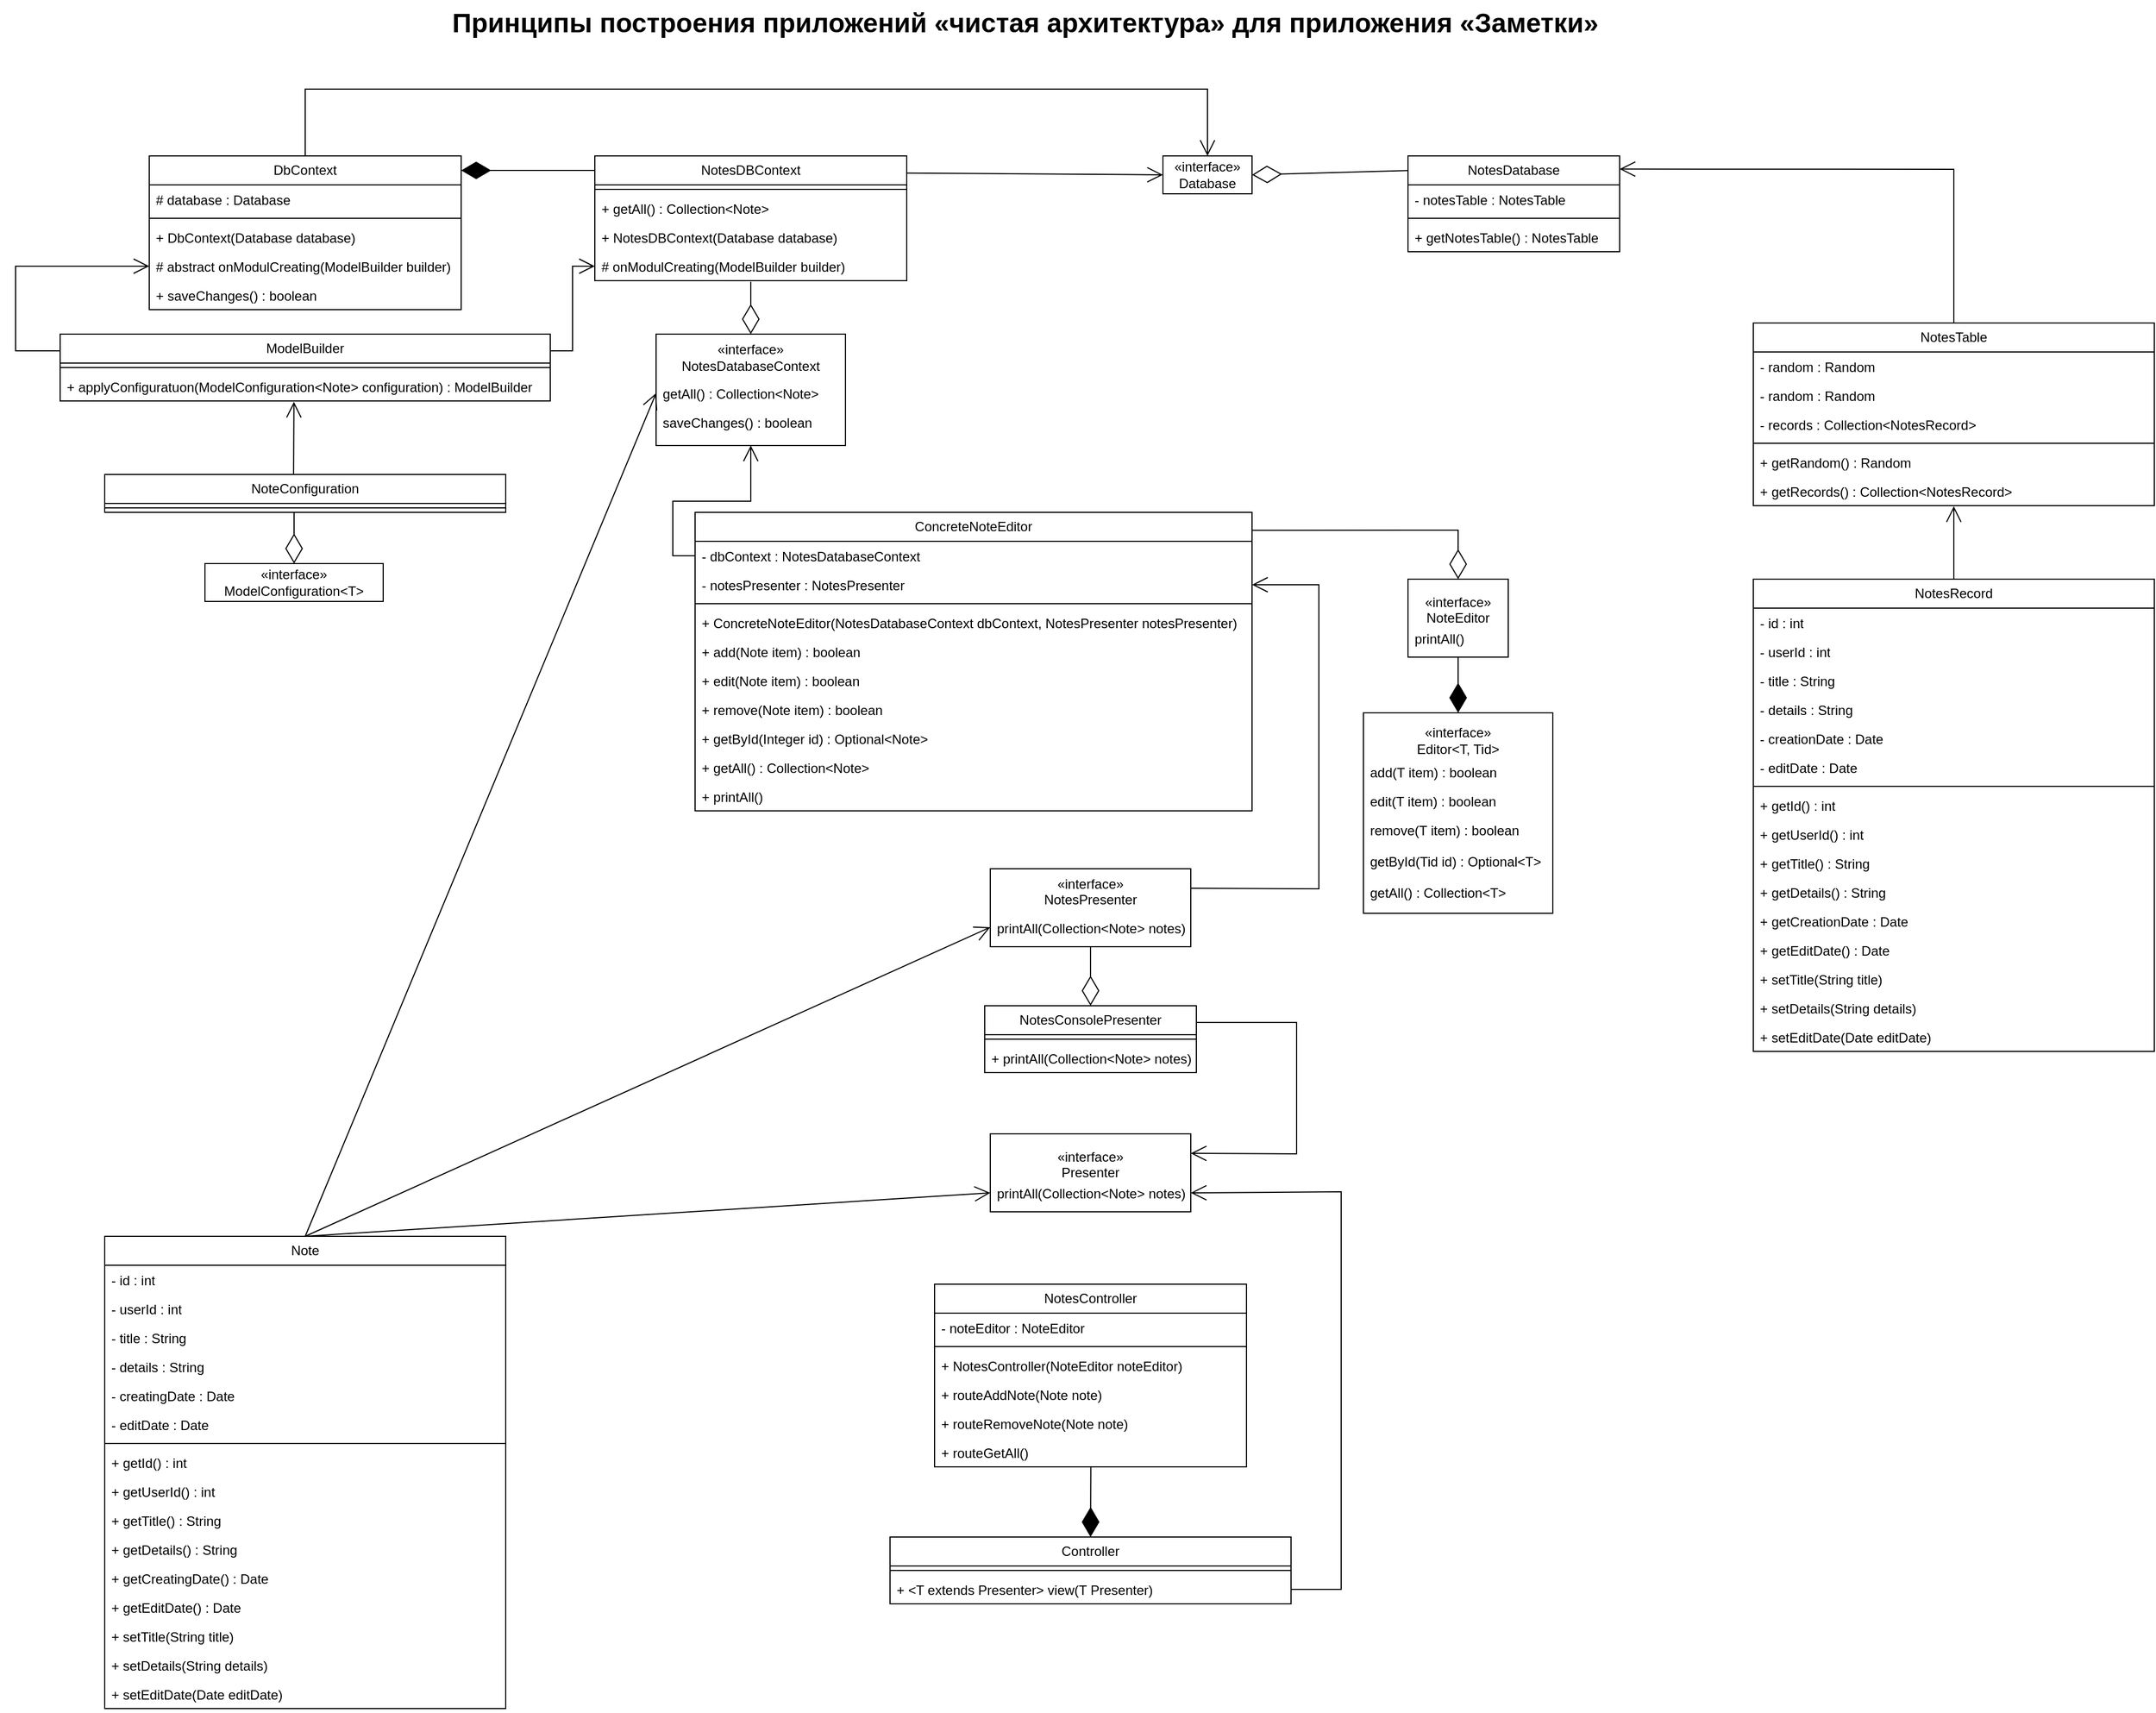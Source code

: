 <mxfile version="24.7.7">
  <diagram id="OWhVImgsPQhgh414s4Nb" name="Страница — 2">
    <mxGraphModel dx="2647" dy="1580" grid="1" gridSize="10" guides="1" tooltips="1" connect="1" arrows="1" fold="1" page="1" pageScale="1" pageWidth="2336" pageHeight="1654" math="0" shadow="0">
      <root>
        <mxCell id="0" />
        <mxCell id="1" parent="0" />
        <mxCell id="_17QlnRGMXsa3ApeI-cz-1" value="&lt;h1 style=&quot;margin-top: 0px;&quot;&gt;Принципы построения приложений «чистая архитектура» для приложения «Заметки»&lt;/h1&gt;" style="text;html=1;whiteSpace=wrap;overflow=hidden;rounded=0;" parent="1" vertex="1">
          <mxGeometry x="640" y="30" width="1180" height="40" as="geometry" />
        </mxCell>
        <mxCell id="grhmKJ-KqUT_LW3hOoIU-1" value="Note" style="swimlane;fontStyle=0;childLayout=stackLayout;horizontal=1;startSize=26;fillColor=none;horizontalStack=0;resizeParent=1;resizeParentMax=0;resizeLast=0;collapsible=1;marginBottom=0;whiteSpace=wrap;html=1;" parent="1" vertex="1">
          <mxGeometry x="330" y="1140" width="360" height="424" as="geometry" />
        </mxCell>
        <mxCell id="grhmKJ-KqUT_LW3hOoIU-2" value="- id : int" style="text;strokeColor=none;fillColor=none;align=left;verticalAlign=top;spacingLeft=4;spacingRight=4;overflow=hidden;rotatable=0;points=[[0,0.5],[1,0.5]];portConstraint=eastwest;whiteSpace=wrap;html=1;" parent="grhmKJ-KqUT_LW3hOoIU-1" vertex="1">
          <mxGeometry y="26" width="360" height="26" as="geometry" />
        </mxCell>
        <mxCell id="grhmKJ-KqUT_LW3hOoIU-3" value="-&amp;nbsp;userId : int" style="text;strokeColor=none;fillColor=none;align=left;verticalAlign=top;spacingLeft=4;spacingRight=4;overflow=hidden;rotatable=0;points=[[0,0.5],[1,0.5]];portConstraint=eastwest;whiteSpace=wrap;html=1;" parent="grhmKJ-KqUT_LW3hOoIU-1" vertex="1">
          <mxGeometry y="52" width="360" height="26" as="geometry" />
        </mxCell>
        <mxCell id="grhmKJ-KqUT_LW3hOoIU-4" value="- title : String" style="text;strokeColor=none;fillColor=none;align=left;verticalAlign=top;spacingLeft=4;spacingRight=4;overflow=hidden;rotatable=0;points=[[0,0.5],[1,0.5]];portConstraint=eastwest;whiteSpace=wrap;html=1;" parent="grhmKJ-KqUT_LW3hOoIU-1" vertex="1">
          <mxGeometry y="78" width="360" height="26" as="geometry" />
        </mxCell>
        <mxCell id="grhmKJ-KqUT_LW3hOoIU-19" value="- details : String" style="text;strokeColor=none;fillColor=none;align=left;verticalAlign=top;spacingLeft=4;spacingRight=4;overflow=hidden;rotatable=0;points=[[0,0.5],[1,0.5]];portConstraint=eastwest;whiteSpace=wrap;html=1;" parent="grhmKJ-KqUT_LW3hOoIU-1" vertex="1">
          <mxGeometry y="104" width="360" height="26" as="geometry" />
        </mxCell>
        <mxCell id="grhmKJ-KqUT_LW3hOoIU-18" value="- creatingDate : Date" style="text;strokeColor=none;fillColor=none;align=left;verticalAlign=top;spacingLeft=4;spacingRight=4;overflow=hidden;rotatable=0;points=[[0,0.5],[1,0.5]];portConstraint=eastwest;whiteSpace=wrap;html=1;" parent="grhmKJ-KqUT_LW3hOoIU-1" vertex="1">
          <mxGeometry y="130" width="360" height="26" as="geometry" />
        </mxCell>
        <mxCell id="grhmKJ-KqUT_LW3hOoIU-5" value="- editDate : Date" style="text;strokeColor=none;fillColor=none;align=left;verticalAlign=top;spacingLeft=4;spacingRight=4;overflow=hidden;rotatable=0;points=[[0,0.5],[1,0.5]];portConstraint=eastwest;whiteSpace=wrap;html=1;" parent="grhmKJ-KqUT_LW3hOoIU-1" vertex="1">
          <mxGeometry y="156" width="360" height="26" as="geometry" />
        </mxCell>
        <mxCell id="grhmKJ-KqUT_LW3hOoIU-6" value="" style="line;strokeWidth=1;fillColor=none;align=left;verticalAlign=middle;spacingTop=-1;spacingLeft=3;spacingRight=3;rotatable=0;labelPosition=right;points=[];portConstraint=eastwest;strokeColor=inherit;" parent="grhmKJ-KqUT_LW3hOoIU-1" vertex="1">
          <mxGeometry y="182" width="360" height="8" as="geometry" />
        </mxCell>
        <mxCell id="grhmKJ-KqUT_LW3hOoIU-7" value="+ getId() : int" style="text;strokeColor=none;fillColor=none;align=left;verticalAlign=top;spacingLeft=4;spacingRight=4;overflow=hidden;rotatable=0;points=[[0,0.5],[1,0.5]];portConstraint=eastwest;whiteSpace=wrap;html=1;" parent="grhmKJ-KqUT_LW3hOoIU-1" vertex="1">
          <mxGeometry y="190" width="360" height="26" as="geometry" />
        </mxCell>
        <mxCell id="grhmKJ-KqUT_LW3hOoIU-8" value="+&amp;nbsp;getUserId() : int" style="text;strokeColor=none;fillColor=none;align=left;verticalAlign=top;spacingLeft=4;spacingRight=4;overflow=hidden;rotatable=0;points=[[0,0.5],[1,0.5]];portConstraint=eastwest;whiteSpace=wrap;html=1;" parent="grhmKJ-KqUT_LW3hOoIU-1" vertex="1">
          <mxGeometry y="216" width="360" height="26" as="geometry" />
        </mxCell>
        <mxCell id="grhmKJ-KqUT_LW3hOoIU-9" value="+&amp;nbsp;getTitle() : String" style="text;strokeColor=none;fillColor=none;align=left;verticalAlign=top;spacingLeft=4;spacingRight=4;overflow=hidden;rotatable=0;points=[[0,0.5],[1,0.5]];portConstraint=eastwest;whiteSpace=wrap;html=1;" parent="grhmKJ-KqUT_LW3hOoIU-1" vertex="1">
          <mxGeometry y="242" width="360" height="26" as="geometry" />
        </mxCell>
        <mxCell id="grhmKJ-KqUT_LW3hOoIU-10" value="+&amp;nbsp;getDetails() : String" style="text;strokeColor=none;fillColor=none;align=left;verticalAlign=top;spacingLeft=4;spacingRight=4;overflow=hidden;rotatable=0;points=[[0,0.5],[1,0.5]];portConstraint=eastwest;whiteSpace=wrap;html=1;" parent="grhmKJ-KqUT_LW3hOoIU-1" vertex="1">
          <mxGeometry y="268" width="360" height="26" as="geometry" />
        </mxCell>
        <mxCell id="grhmKJ-KqUT_LW3hOoIU-11" value="+&amp;nbsp;getCreatingDate() : Date" style="text;strokeColor=none;fillColor=none;align=left;verticalAlign=top;spacingLeft=4;spacingRight=4;overflow=hidden;rotatable=0;points=[[0,0.5],[1,0.5]];portConstraint=eastwest;whiteSpace=wrap;html=1;" parent="grhmKJ-KqUT_LW3hOoIU-1" vertex="1">
          <mxGeometry y="294" width="360" height="26" as="geometry" />
        </mxCell>
        <mxCell id="grhmKJ-KqUT_LW3hOoIU-12" value="+&amp;nbsp;getEditDate() : Date" style="text;strokeColor=none;fillColor=none;align=left;verticalAlign=top;spacingLeft=4;spacingRight=4;overflow=hidden;rotatable=0;points=[[0,0.5],[1,0.5]];portConstraint=eastwest;whiteSpace=wrap;html=1;" parent="grhmKJ-KqUT_LW3hOoIU-1" vertex="1">
          <mxGeometry y="320" width="360" height="26" as="geometry" />
        </mxCell>
        <mxCell id="grhmKJ-KqUT_LW3hOoIU-13" value="+&amp;nbsp;setTitle(String title)" style="text;strokeColor=none;fillColor=none;align=left;verticalAlign=top;spacingLeft=4;spacingRight=4;overflow=hidden;rotatable=0;points=[[0,0.5],[1,0.5]];portConstraint=eastwest;whiteSpace=wrap;html=1;" parent="grhmKJ-KqUT_LW3hOoIU-1" vertex="1">
          <mxGeometry y="346" width="360" height="26" as="geometry" />
        </mxCell>
        <mxCell id="grhmKJ-KqUT_LW3hOoIU-14" value="+&amp;nbsp;setDetails(String details)" style="text;strokeColor=none;fillColor=none;align=left;verticalAlign=top;spacingLeft=4;spacingRight=4;overflow=hidden;rotatable=0;points=[[0,0.5],[1,0.5]];portConstraint=eastwest;whiteSpace=wrap;html=1;" parent="grhmKJ-KqUT_LW3hOoIU-1" vertex="1">
          <mxGeometry y="372" width="360" height="26" as="geometry" />
        </mxCell>
        <mxCell id="grhmKJ-KqUT_LW3hOoIU-15" value="+&amp;nbsp;setEditDate(Date editDate)" style="text;strokeColor=none;fillColor=none;align=left;verticalAlign=top;spacingLeft=4;spacingRight=4;overflow=hidden;rotatable=0;points=[[0,0.5],[1,0.5]];portConstraint=eastwest;whiteSpace=wrap;html=1;" parent="grhmKJ-KqUT_LW3hOoIU-1" vertex="1">
          <mxGeometry y="398" width="360" height="26" as="geometry" />
        </mxCell>
        <mxCell id="grhmKJ-KqUT_LW3hOoIU-20" value="NotesRecord" style="swimlane;fontStyle=0;childLayout=stackLayout;horizontal=1;startSize=26;fillColor=none;horizontalStack=0;resizeParent=1;resizeParentMax=0;resizeLast=0;collapsible=1;marginBottom=0;whiteSpace=wrap;html=1;" parent="1" vertex="1">
          <mxGeometry x="1810" y="550" width="360" height="424" as="geometry" />
        </mxCell>
        <mxCell id="grhmKJ-KqUT_LW3hOoIU-21" value="- id : int" style="text;strokeColor=none;fillColor=none;align=left;verticalAlign=top;spacingLeft=4;spacingRight=4;overflow=hidden;rotatable=0;points=[[0,0.5],[1,0.5]];portConstraint=eastwest;whiteSpace=wrap;html=1;" parent="grhmKJ-KqUT_LW3hOoIU-20" vertex="1">
          <mxGeometry y="26" width="360" height="26" as="geometry" />
        </mxCell>
        <mxCell id="grhmKJ-KqUT_LW3hOoIU-22" value="-&amp;nbsp;userId : int" style="text;strokeColor=none;fillColor=none;align=left;verticalAlign=top;spacingLeft=4;spacingRight=4;overflow=hidden;rotatable=0;points=[[0,0.5],[1,0.5]];portConstraint=eastwest;whiteSpace=wrap;html=1;" parent="grhmKJ-KqUT_LW3hOoIU-20" vertex="1">
          <mxGeometry y="52" width="360" height="26" as="geometry" />
        </mxCell>
        <mxCell id="grhmKJ-KqUT_LW3hOoIU-23" value="- title : String" style="text;strokeColor=none;fillColor=none;align=left;verticalAlign=top;spacingLeft=4;spacingRight=4;overflow=hidden;rotatable=0;points=[[0,0.5],[1,0.5]];portConstraint=eastwest;whiteSpace=wrap;html=1;" parent="grhmKJ-KqUT_LW3hOoIU-20" vertex="1">
          <mxGeometry y="78" width="360" height="26" as="geometry" />
        </mxCell>
        <mxCell id="grhmKJ-KqUT_LW3hOoIU-24" value="- details : String" style="text;strokeColor=none;fillColor=none;align=left;verticalAlign=top;spacingLeft=4;spacingRight=4;overflow=hidden;rotatable=0;points=[[0,0.5],[1,0.5]];portConstraint=eastwest;whiteSpace=wrap;html=1;" parent="grhmKJ-KqUT_LW3hOoIU-20" vertex="1">
          <mxGeometry y="104" width="360" height="26" as="geometry" />
        </mxCell>
        <mxCell id="grhmKJ-KqUT_LW3hOoIU-25" value="- creationDate : Date" style="text;strokeColor=none;fillColor=none;align=left;verticalAlign=top;spacingLeft=4;spacingRight=4;overflow=hidden;rotatable=0;points=[[0,0.5],[1,0.5]];portConstraint=eastwest;whiteSpace=wrap;html=1;" parent="grhmKJ-KqUT_LW3hOoIU-20" vertex="1">
          <mxGeometry y="130" width="360" height="26" as="geometry" />
        </mxCell>
        <mxCell id="grhmKJ-KqUT_LW3hOoIU-26" value="- editDate : Date" style="text;strokeColor=none;fillColor=none;align=left;verticalAlign=top;spacingLeft=4;spacingRight=4;overflow=hidden;rotatable=0;points=[[0,0.5],[1,0.5]];portConstraint=eastwest;whiteSpace=wrap;html=1;" parent="grhmKJ-KqUT_LW3hOoIU-20" vertex="1">
          <mxGeometry y="156" width="360" height="26" as="geometry" />
        </mxCell>
        <mxCell id="grhmKJ-KqUT_LW3hOoIU-27" value="" style="line;strokeWidth=1;fillColor=none;align=left;verticalAlign=middle;spacingTop=-1;spacingLeft=3;spacingRight=3;rotatable=0;labelPosition=right;points=[];portConstraint=eastwest;strokeColor=inherit;" parent="grhmKJ-KqUT_LW3hOoIU-20" vertex="1">
          <mxGeometry y="182" width="360" height="8" as="geometry" />
        </mxCell>
        <mxCell id="grhmKJ-KqUT_LW3hOoIU-28" value="+ getId() : int" style="text;strokeColor=none;fillColor=none;align=left;verticalAlign=top;spacingLeft=4;spacingRight=4;overflow=hidden;rotatable=0;points=[[0,0.5],[1,0.5]];portConstraint=eastwest;whiteSpace=wrap;html=1;" parent="grhmKJ-KqUT_LW3hOoIU-20" vertex="1">
          <mxGeometry y="190" width="360" height="26" as="geometry" />
        </mxCell>
        <mxCell id="grhmKJ-KqUT_LW3hOoIU-29" value="+&amp;nbsp;getUserId() : int" style="text;strokeColor=none;fillColor=none;align=left;verticalAlign=top;spacingLeft=4;spacingRight=4;overflow=hidden;rotatable=0;points=[[0,0.5],[1,0.5]];portConstraint=eastwest;whiteSpace=wrap;html=1;" parent="grhmKJ-KqUT_LW3hOoIU-20" vertex="1">
          <mxGeometry y="216" width="360" height="26" as="geometry" />
        </mxCell>
        <mxCell id="grhmKJ-KqUT_LW3hOoIU-30" value="+&amp;nbsp;getTitle() : String" style="text;strokeColor=none;fillColor=none;align=left;verticalAlign=top;spacingLeft=4;spacingRight=4;overflow=hidden;rotatable=0;points=[[0,0.5],[1,0.5]];portConstraint=eastwest;whiteSpace=wrap;html=1;" parent="grhmKJ-KqUT_LW3hOoIU-20" vertex="1">
          <mxGeometry y="242" width="360" height="26" as="geometry" />
        </mxCell>
        <mxCell id="grhmKJ-KqUT_LW3hOoIU-31" value="+&amp;nbsp;getDetails() : String" style="text;strokeColor=none;fillColor=none;align=left;verticalAlign=top;spacingLeft=4;spacingRight=4;overflow=hidden;rotatable=0;points=[[0,0.5],[1,0.5]];portConstraint=eastwest;whiteSpace=wrap;html=1;" parent="grhmKJ-KqUT_LW3hOoIU-20" vertex="1">
          <mxGeometry y="268" width="360" height="26" as="geometry" />
        </mxCell>
        <mxCell id="grhmKJ-KqUT_LW3hOoIU-32" value="+&amp;nbsp;getCreationDate : Date" style="text;strokeColor=none;fillColor=none;align=left;verticalAlign=top;spacingLeft=4;spacingRight=4;overflow=hidden;rotatable=0;points=[[0,0.5],[1,0.5]];portConstraint=eastwest;whiteSpace=wrap;html=1;" parent="grhmKJ-KqUT_LW3hOoIU-20" vertex="1">
          <mxGeometry y="294" width="360" height="26" as="geometry" />
        </mxCell>
        <mxCell id="grhmKJ-KqUT_LW3hOoIU-33" value="+&amp;nbsp;getEditDate() : Date" style="text;strokeColor=none;fillColor=none;align=left;verticalAlign=top;spacingLeft=4;spacingRight=4;overflow=hidden;rotatable=0;points=[[0,0.5],[1,0.5]];portConstraint=eastwest;whiteSpace=wrap;html=1;" parent="grhmKJ-KqUT_LW3hOoIU-20" vertex="1">
          <mxGeometry y="320" width="360" height="26" as="geometry" />
        </mxCell>
        <mxCell id="grhmKJ-KqUT_LW3hOoIU-34" value="+&amp;nbsp;setTitle(String title)" style="text;strokeColor=none;fillColor=none;align=left;verticalAlign=top;spacingLeft=4;spacingRight=4;overflow=hidden;rotatable=0;points=[[0,0.5],[1,0.5]];portConstraint=eastwest;whiteSpace=wrap;html=1;" parent="grhmKJ-KqUT_LW3hOoIU-20" vertex="1">
          <mxGeometry y="346" width="360" height="26" as="geometry" />
        </mxCell>
        <mxCell id="grhmKJ-KqUT_LW3hOoIU-35" value="+&amp;nbsp;setDetails(String details)" style="text;strokeColor=none;fillColor=none;align=left;verticalAlign=top;spacingLeft=4;spacingRight=4;overflow=hidden;rotatable=0;points=[[0,0.5],[1,0.5]];portConstraint=eastwest;whiteSpace=wrap;html=1;" parent="grhmKJ-KqUT_LW3hOoIU-20" vertex="1">
          <mxGeometry y="372" width="360" height="26" as="geometry" />
        </mxCell>
        <mxCell id="grhmKJ-KqUT_LW3hOoIU-36" value="+&amp;nbsp;setEditDate(Date editDate)" style="text;strokeColor=none;fillColor=none;align=left;verticalAlign=top;spacingLeft=4;spacingRight=4;overflow=hidden;rotatable=0;points=[[0,0.5],[1,0.5]];portConstraint=eastwest;whiteSpace=wrap;html=1;" parent="grhmKJ-KqUT_LW3hOoIU-20" vertex="1">
          <mxGeometry y="398" width="360" height="26" as="geometry" />
        </mxCell>
        <mxCell id="grhmKJ-KqUT_LW3hOoIU-37" value="NotesTable" style="swimlane;fontStyle=0;childLayout=stackLayout;horizontal=1;startSize=26;fillColor=none;horizontalStack=0;resizeParent=1;resizeParentMax=0;resizeLast=0;collapsible=1;marginBottom=0;whiteSpace=wrap;html=1;" parent="1" vertex="1">
          <mxGeometry x="1810" y="320" width="360" height="164" as="geometry" />
        </mxCell>
        <mxCell id="ta9InymfOsy7iY2Zd_YK-3" value="- random : Random" style="text;strokeColor=none;fillColor=none;align=left;verticalAlign=top;spacingLeft=4;spacingRight=4;overflow=hidden;rotatable=0;points=[[0,0.5],[1,0.5]];portConstraint=eastwest;whiteSpace=wrap;html=1;" parent="grhmKJ-KqUT_LW3hOoIU-37" vertex="1">
          <mxGeometry y="26" width="360" height="26" as="geometry" />
        </mxCell>
        <mxCell id="grhmKJ-KqUT_LW3hOoIU-38" value="- random : Random" style="text;strokeColor=none;fillColor=none;align=left;verticalAlign=top;spacingLeft=4;spacingRight=4;overflow=hidden;rotatable=0;points=[[0,0.5],[1,0.5]];portConstraint=eastwest;whiteSpace=wrap;html=1;" parent="grhmKJ-KqUT_LW3hOoIU-37" vertex="1">
          <mxGeometry y="52" width="360" height="26" as="geometry" />
        </mxCell>
        <mxCell id="grhmKJ-KqUT_LW3hOoIU-43" value="- records : Collection&amp;lt;NotesRecord&amp;gt;" style="text;strokeColor=none;fillColor=none;align=left;verticalAlign=top;spacingLeft=4;spacingRight=4;overflow=hidden;rotatable=0;points=[[0,0.5],[1,0.5]];portConstraint=eastwest;whiteSpace=wrap;html=1;" parent="grhmKJ-KqUT_LW3hOoIU-37" vertex="1">
          <mxGeometry y="78" width="360" height="26" as="geometry" />
        </mxCell>
        <mxCell id="grhmKJ-KqUT_LW3hOoIU-44" value="" style="line;strokeWidth=1;fillColor=none;align=left;verticalAlign=middle;spacingTop=-1;spacingLeft=3;spacingRight=3;rotatable=0;labelPosition=right;points=[];portConstraint=eastwest;strokeColor=inherit;" parent="grhmKJ-KqUT_LW3hOoIU-37" vertex="1">
          <mxGeometry y="104" width="360" height="8" as="geometry" />
        </mxCell>
        <mxCell id="grhmKJ-KqUT_LW3hOoIU-45" value="+ getRandom() : Random" style="text;strokeColor=none;fillColor=none;align=left;verticalAlign=top;spacingLeft=4;spacingRight=4;overflow=hidden;rotatable=0;points=[[0,0.5],[1,0.5]];portConstraint=eastwest;whiteSpace=wrap;html=1;" parent="grhmKJ-KqUT_LW3hOoIU-37" vertex="1">
          <mxGeometry y="112" width="360" height="26" as="geometry" />
        </mxCell>
        <mxCell id="grhmKJ-KqUT_LW3hOoIU-46" value="+&amp;nbsp;getRecords() : Collection&amp;lt;NotesRecord&amp;gt;" style="text;strokeColor=none;fillColor=none;align=left;verticalAlign=top;spacingLeft=4;spacingRight=4;overflow=hidden;rotatable=0;points=[[0,0.5],[1,0.5]];portConstraint=eastwest;whiteSpace=wrap;html=1;" parent="grhmKJ-KqUT_LW3hOoIU-37" vertex="1">
          <mxGeometry y="138" width="360" height="26" as="geometry" />
        </mxCell>
        <mxCell id="grhmKJ-KqUT_LW3hOoIU-54" value="NotesDatabase" style="swimlane;fontStyle=0;childLayout=stackLayout;horizontal=1;startSize=26;fillColor=none;horizontalStack=0;resizeParent=1;resizeParentMax=0;resizeLast=0;collapsible=1;marginBottom=0;whiteSpace=wrap;html=1;" parent="1" vertex="1">
          <mxGeometry x="1500" y="170" width="190" height="86" as="geometry" />
        </mxCell>
        <mxCell id="grhmKJ-KqUT_LW3hOoIU-55" value="-&amp;nbsp;notesTable :&amp;nbsp;NotesTable" style="text;strokeColor=none;fillColor=none;align=left;verticalAlign=top;spacingLeft=4;spacingRight=4;overflow=hidden;rotatable=0;points=[[0,0.5],[1,0.5]];portConstraint=eastwest;whiteSpace=wrap;html=1;" parent="grhmKJ-KqUT_LW3hOoIU-54" vertex="1">
          <mxGeometry y="26" width="190" height="26" as="geometry" />
        </mxCell>
        <mxCell id="grhmKJ-KqUT_LW3hOoIU-57" value="" style="line;strokeWidth=1;fillColor=none;align=left;verticalAlign=middle;spacingTop=-1;spacingLeft=3;spacingRight=3;rotatable=0;labelPosition=right;points=[];portConstraint=eastwest;strokeColor=inherit;" parent="grhmKJ-KqUT_LW3hOoIU-54" vertex="1">
          <mxGeometry y="52" width="190" height="8" as="geometry" />
        </mxCell>
        <mxCell id="grhmKJ-KqUT_LW3hOoIU-58" value="+ getNotesTable() : NotesTable" style="text;strokeColor=none;fillColor=none;align=left;verticalAlign=top;spacingLeft=4;spacingRight=4;overflow=hidden;rotatable=0;points=[[0,0.5],[1,0.5]];portConstraint=eastwest;whiteSpace=wrap;html=1;" parent="grhmKJ-KqUT_LW3hOoIU-54" vertex="1">
          <mxGeometry y="60" width="190" height="26" as="geometry" />
        </mxCell>
        <mxCell id="oGNr0TUb0E2zvvcqnOeX-8" value="«interface»&lt;br&gt;&lt;div&gt;Editor&amp;lt;T, Tid&amp;gt;&lt;br&gt;&lt;/div&gt;&lt;div&gt;&lt;br&gt;&lt;/div&gt;&lt;div&gt;&lt;br&gt;&lt;/div&gt;&lt;div&gt;&lt;br&gt;&lt;/div&gt;&lt;div&gt;&lt;br&gt;&lt;/div&gt;&lt;div&gt;&lt;br&gt;&lt;/div&gt;&lt;div&gt;&lt;br&gt;&lt;/div&gt;&lt;div&gt;&lt;br&gt;&lt;/div&gt;&lt;div&gt;&lt;br&gt;&lt;/div&gt;&lt;div&gt;&lt;br&gt;&lt;/div&gt;" style="html=1;whiteSpace=wrap;" parent="1" vertex="1">
          <mxGeometry x="1460" y="670" width="170" height="180" as="geometry" />
        </mxCell>
        <mxCell id="oGNr0TUb0E2zvvcqnOeX-9" value="add(T item) : boolean" style="text;strokeColor=none;fillColor=none;align=left;verticalAlign=top;spacingLeft=4;spacingRight=4;overflow=hidden;rotatable=0;points=[[0,0.5],[1,0.5]];portConstraint=eastwest;whiteSpace=wrap;html=1;" parent="1" vertex="1">
          <mxGeometry x="1460" y="710" width="170" height="26" as="geometry" />
        </mxCell>
        <mxCell id="oGNr0TUb0E2zvvcqnOeX-10" value="edit(T item) : boolean" style="text;strokeColor=none;fillColor=none;align=left;verticalAlign=top;spacingLeft=4;spacingRight=4;overflow=hidden;rotatable=0;points=[[0,0.5],[1,0.5]];portConstraint=eastwest;whiteSpace=wrap;html=1;" parent="1" vertex="1">
          <mxGeometry x="1460" y="736" width="170" height="26" as="geometry" />
        </mxCell>
        <mxCell id="oGNr0TUb0E2zvvcqnOeX-11" value="remove(T item) : boolean" style="text;strokeColor=none;fillColor=none;align=left;verticalAlign=top;spacingLeft=4;spacingRight=4;overflow=hidden;rotatable=0;points=[[0,0.5],[1,0.5]];portConstraint=eastwest;whiteSpace=wrap;html=1;" parent="1" vertex="1">
          <mxGeometry x="1460" y="762" width="170" height="26" as="geometry" />
        </mxCell>
        <mxCell id="oGNr0TUb0E2zvvcqnOeX-12" value="getById(Tid id) :&amp;nbsp;Optional&amp;lt;T&amp;gt;" style="text;strokeColor=none;fillColor=none;align=left;verticalAlign=top;spacingLeft=4;spacingRight=4;overflow=hidden;rotatable=0;points=[[0,0.5],[1,0.5]];portConstraint=eastwest;whiteSpace=wrap;html=1;" parent="1" vertex="1">
          <mxGeometry x="1460" y="790" width="170" height="26" as="geometry" />
        </mxCell>
        <mxCell id="oGNr0TUb0E2zvvcqnOeX-13" value="getAll() :&amp;nbsp;&lt;span style=&quot;background-color: initial;&quot;&gt;Collection&amp;lt;T&amp;gt;&lt;/span&gt;" style="text;strokeColor=none;fillColor=none;align=left;verticalAlign=top;spacingLeft=4;spacingRight=4;overflow=hidden;rotatable=0;points=[[0,0.5],[1,0.5]];portConstraint=eastwest;whiteSpace=wrap;html=1;" parent="1" vertex="1">
          <mxGeometry x="1460" y="818" width="170" height="26" as="geometry" />
        </mxCell>
        <mxCell id="oGNr0TUb0E2zvvcqnOeX-22" value="«interface»&lt;br&gt;&lt;div&gt;NoteEditor&lt;br&gt;&lt;/div&gt;&lt;div&gt;&lt;br&gt;&lt;/div&gt;" style="html=1;whiteSpace=wrap;" parent="1" vertex="1">
          <mxGeometry x="1500" y="550" width="90" height="70" as="geometry" />
        </mxCell>
        <mxCell id="oGNr0TUb0E2zvvcqnOeX-23" value="printAll()" style="text;strokeColor=none;fillColor=none;align=left;verticalAlign=top;spacingLeft=4;spacingRight=4;overflow=hidden;rotatable=0;points=[[0,0.5],[1,0.5]];portConstraint=eastwest;whiteSpace=wrap;html=1;" parent="1" vertex="1">
          <mxGeometry x="1500" y="590" width="90" height="26" as="geometry" />
        </mxCell>
        <mxCell id="oGNr0TUb0E2zvvcqnOeX-30" value="«interface»&lt;br&gt;&lt;div&gt;NotesDatabaseContext&lt;br&gt;&lt;/div&gt;&lt;div&gt;&lt;br&gt;&lt;/div&gt;&lt;div&gt;&lt;br&gt;&lt;/div&gt;&lt;div&gt;&lt;br&gt;&lt;/div&gt;&lt;div&gt;&lt;br&gt;&lt;/div&gt;" style="html=1;whiteSpace=wrap;" parent="1" vertex="1">
          <mxGeometry x="825" y="330" width="170" height="100" as="geometry" />
        </mxCell>
        <mxCell id="oGNr0TUb0E2zvvcqnOeX-31" value="getAll()&amp;nbsp;:&amp;nbsp;Collection&amp;lt;Note&amp;gt;" style="text;strokeColor=none;fillColor=none;align=left;verticalAlign=top;spacingLeft=4;spacingRight=4;overflow=hidden;rotatable=0;points=[[0,0.5],[1,0.5]];portConstraint=eastwest;whiteSpace=wrap;html=1;" parent="1" vertex="1">
          <mxGeometry x="825" y="370" width="170" height="26" as="geometry" />
        </mxCell>
        <mxCell id="oGNr0TUb0E2zvvcqnOeX-32" value="saveChanges()&amp;nbsp;: boolean" style="text;strokeColor=none;fillColor=none;align=left;verticalAlign=top;spacingLeft=4;spacingRight=4;overflow=hidden;rotatable=0;points=[[0,0.5],[1,0.5]];portConstraint=eastwest;whiteSpace=wrap;html=1;" parent="1" vertex="1">
          <mxGeometry x="825" y="396" width="170" height="26" as="geometry" />
        </mxCell>
        <mxCell id="oGNr0TUb0E2zvvcqnOeX-37" value="«interface»&lt;br&gt;&lt;div&gt;NotesPresenter&lt;br&gt;&lt;/div&gt;&lt;div&gt;&lt;br&gt;&lt;/div&gt;&lt;div&gt;&lt;br&gt;&lt;/div&gt;" style="html=1;whiteSpace=wrap;" parent="1" vertex="1">
          <mxGeometry x="1125" y="810" width="180" height="70" as="geometry" />
        </mxCell>
        <mxCell id="oGNr0TUb0E2zvvcqnOeX-38" value="printAll(Collection&amp;lt;Note&amp;gt; notes)" style="text;strokeColor=none;fillColor=none;align=left;verticalAlign=top;spacingLeft=4;spacingRight=4;overflow=hidden;rotatable=0;points=[[0,0.5],[1,0.5]];portConstraint=eastwest;whiteSpace=wrap;html=1;" parent="1" vertex="1">
          <mxGeometry x="1125" y="850" width="180" height="26" as="geometry" />
        </mxCell>
        <mxCell id="3xUFW8VikIegZ7ZvLtM_-1" value="" style="endArrow=diamondThin;endFill=1;endSize=24;html=1;rounded=0;entryX=0.5;entryY=0;entryDx=0;entryDy=0;" parent="1" target="oGNr0TUb0E2zvvcqnOeX-8" edge="1">
          <mxGeometry width="160" relative="1" as="geometry">
            <mxPoint x="1545" y="620" as="sourcePoint" />
            <mxPoint x="2060" y="610" as="targetPoint" />
          </mxGeometry>
        </mxCell>
        <mxCell id="3xUFW8VikIegZ7ZvLtM_-2" value="ConcreteNoteEditor" style="swimlane;fontStyle=0;childLayout=stackLayout;horizontal=1;startSize=26;fillColor=none;horizontalStack=0;resizeParent=1;resizeParentMax=0;resizeLast=0;collapsible=1;marginBottom=0;whiteSpace=wrap;html=1;" parent="1" vertex="1">
          <mxGeometry x="860" y="490" width="500" height="268" as="geometry" />
        </mxCell>
        <mxCell id="3xUFW8VikIegZ7ZvLtM_-3" value="- dbContext : NotesDatabaseContext" style="text;strokeColor=none;fillColor=none;align=left;verticalAlign=top;spacingLeft=4;spacingRight=4;overflow=hidden;rotatable=0;points=[[0,0.5],[1,0.5]];portConstraint=eastwest;whiteSpace=wrap;html=1;" parent="3xUFW8VikIegZ7ZvLtM_-2" vertex="1">
          <mxGeometry y="26" width="500" height="26" as="geometry" />
        </mxCell>
        <mxCell id="3xUFW8VikIegZ7ZvLtM_-4" value="-&amp;nbsp;notesPresenter : NotesPresenter" style="text;strokeColor=none;fillColor=none;align=left;verticalAlign=top;spacingLeft=4;spacingRight=4;overflow=hidden;rotatable=0;points=[[0,0.5],[1,0.5]];portConstraint=eastwest;whiteSpace=wrap;html=1;" parent="3xUFW8VikIegZ7ZvLtM_-2" vertex="1">
          <mxGeometry y="52" width="500" height="26" as="geometry" />
        </mxCell>
        <mxCell id="3xUFW8VikIegZ7ZvLtM_-9" value="" style="line;strokeWidth=1;fillColor=none;align=left;verticalAlign=middle;spacingTop=-1;spacingLeft=3;spacingRight=3;rotatable=0;labelPosition=right;points=[];portConstraint=eastwest;strokeColor=inherit;" parent="3xUFW8VikIegZ7ZvLtM_-2" vertex="1">
          <mxGeometry y="78" width="500" height="8" as="geometry" />
        </mxCell>
        <mxCell id="3xUFW8VikIegZ7ZvLtM_-10" value="+ ConcreteNoteEditor(NotesDatabaseContext dbContext, NotesPresenter notesPresenter)" style="text;strokeColor=none;fillColor=none;align=left;verticalAlign=top;spacingLeft=4;spacingRight=4;overflow=hidden;rotatable=0;points=[[0,0.5],[1,0.5]];portConstraint=eastwest;whiteSpace=wrap;html=1;" parent="3xUFW8VikIegZ7ZvLtM_-2" vertex="1">
          <mxGeometry y="86" width="500" height="26" as="geometry" />
        </mxCell>
        <mxCell id="3xUFW8VikIegZ7ZvLtM_-11" value="+&amp;nbsp;add(Note item) : boolean" style="text;strokeColor=none;fillColor=none;align=left;verticalAlign=top;spacingLeft=4;spacingRight=4;overflow=hidden;rotatable=0;points=[[0,0.5],[1,0.5]];portConstraint=eastwest;whiteSpace=wrap;html=1;" parent="3xUFW8VikIegZ7ZvLtM_-2" vertex="1">
          <mxGeometry y="112" width="500" height="26" as="geometry" />
        </mxCell>
        <mxCell id="3xUFW8VikIegZ7ZvLtM_-12" value="+&amp;nbsp;edit(Note item) : boolean" style="text;strokeColor=none;fillColor=none;align=left;verticalAlign=top;spacingLeft=4;spacingRight=4;overflow=hidden;rotatable=0;points=[[0,0.5],[1,0.5]];portConstraint=eastwest;whiteSpace=wrap;html=1;" parent="3xUFW8VikIegZ7ZvLtM_-2" vertex="1">
          <mxGeometry y="138" width="500" height="26" as="geometry" />
        </mxCell>
        <mxCell id="3xUFW8VikIegZ7ZvLtM_-13" value="+&amp;nbsp;remove(Note item) : boolean" style="text;strokeColor=none;fillColor=none;align=left;verticalAlign=top;spacingLeft=4;spacingRight=4;overflow=hidden;rotatable=0;points=[[0,0.5],[1,0.5]];portConstraint=eastwest;whiteSpace=wrap;html=1;" parent="3xUFW8VikIegZ7ZvLtM_-2" vertex="1">
          <mxGeometry y="164" width="500" height="26" as="geometry" />
        </mxCell>
        <mxCell id="3xUFW8VikIegZ7ZvLtM_-14" value="+&amp;nbsp;getById(Integer id) : Optional&amp;lt;Note&amp;gt;" style="text;strokeColor=none;fillColor=none;align=left;verticalAlign=top;spacingLeft=4;spacingRight=4;overflow=hidden;rotatable=0;points=[[0,0.5],[1,0.5]];portConstraint=eastwest;whiteSpace=wrap;html=1;" parent="3xUFW8VikIegZ7ZvLtM_-2" vertex="1">
          <mxGeometry y="190" width="500" height="26" as="geometry" />
        </mxCell>
        <mxCell id="3xUFW8VikIegZ7ZvLtM_-15" value="+&amp;nbsp;getAll() : Collection&amp;lt;Note&amp;gt;" style="text;strokeColor=none;fillColor=none;align=left;verticalAlign=top;spacingLeft=4;spacingRight=4;overflow=hidden;rotatable=0;points=[[0,0.5],[1,0.5]];portConstraint=eastwest;whiteSpace=wrap;html=1;" parent="3xUFW8VikIegZ7ZvLtM_-2" vertex="1">
          <mxGeometry y="216" width="500" height="26" as="geometry" />
        </mxCell>
        <mxCell id="3xUFW8VikIegZ7ZvLtM_-16" value="+&amp;nbsp;printAll()" style="text;strokeColor=none;fillColor=none;align=left;verticalAlign=top;spacingLeft=4;spacingRight=4;overflow=hidden;rotatable=0;points=[[0,0.5],[1,0.5]];portConstraint=eastwest;whiteSpace=wrap;html=1;" parent="3xUFW8VikIegZ7ZvLtM_-2" vertex="1">
          <mxGeometry y="242" width="500" height="26" as="geometry" />
        </mxCell>
        <mxCell id="th-Xb76kemfqC3j_38kh-1" value="" style="endArrow=diamondThin;endFill=0;endSize=24;html=1;rounded=0;entryX=0.5;entryY=0;entryDx=0;entryDy=0;exitX=0.999;exitY=0.06;exitDx=0;exitDy=0;exitPerimeter=0;" parent="1" source="3xUFW8VikIegZ7ZvLtM_-2" target="oGNr0TUb0E2zvvcqnOeX-22" edge="1">
          <mxGeometry width="160" relative="1" as="geometry">
            <mxPoint x="1240" y="712" as="sourcePoint" />
            <mxPoint x="1400" y="712" as="targetPoint" />
            <Array as="points">
              <mxPoint x="1545" y="506" />
            </Array>
          </mxGeometry>
        </mxCell>
        <mxCell id="th-Xb76kemfqC3j_38kh-3" value="«interface»&lt;br&gt;&lt;div&gt;Database&lt;/div&gt;" style="html=1;whiteSpace=wrap;" parent="1" vertex="1">
          <mxGeometry x="1280" y="170" width="80" height="34" as="geometry" />
        </mxCell>
        <mxCell id="th-Xb76kemfqC3j_38kh-6" value="«interface»&lt;br&gt;&lt;div&gt;ModelConfiguration&amp;lt;T&amp;gt;&lt;br&gt;&lt;/div&gt;" style="html=1;whiteSpace=wrap;" parent="1" vertex="1">
          <mxGeometry x="420" y="536" width="160" height="34" as="geometry" />
        </mxCell>
        <mxCell id="th-Xb76kemfqC3j_38kh-8" value="NoteConfiguration" style="swimlane;fontStyle=0;childLayout=stackLayout;horizontal=1;startSize=26;fillColor=none;horizontalStack=0;resizeParent=1;resizeParentMax=0;resizeLast=0;collapsible=1;marginBottom=0;whiteSpace=wrap;html=1;" parent="1" vertex="1">
          <mxGeometry x="330" y="456" width="360" height="34" as="geometry" />
        </mxCell>
        <mxCell id="th-Xb76kemfqC3j_38kh-10" value="" style="line;strokeWidth=1;fillColor=none;align=left;verticalAlign=middle;spacingTop=-1;spacingLeft=3;spacingRight=3;rotatable=0;labelPosition=right;points=[];portConstraint=eastwest;strokeColor=inherit;" parent="th-Xb76kemfqC3j_38kh-8" vertex="1">
          <mxGeometry y="26" width="360" height="8" as="geometry" />
        </mxCell>
        <mxCell id="th-Xb76kemfqC3j_38kh-12" value="" style="endArrow=diamondThin;endFill=0;endSize=24;html=1;rounded=0;entryX=0.5;entryY=0;entryDx=0;entryDy=0;" parent="1" target="th-Xb76kemfqC3j_38kh-6" edge="1">
          <mxGeometry width="160" relative="1" as="geometry">
            <mxPoint x="500" y="490" as="sourcePoint" />
            <mxPoint x="880" y="496" as="targetPoint" />
          </mxGeometry>
        </mxCell>
        <mxCell id="th-Xb76kemfqC3j_38kh-13" value="ModelBuilder" style="swimlane;fontStyle=0;childLayout=stackLayout;horizontal=1;startSize=26;fillColor=none;horizontalStack=0;resizeParent=1;resizeParentMax=0;resizeLast=0;collapsible=1;marginBottom=0;whiteSpace=wrap;html=1;" parent="1" vertex="1">
          <mxGeometry x="290" y="330" width="440" height="60" as="geometry" />
        </mxCell>
        <mxCell id="th-Xb76kemfqC3j_38kh-15" value="" style="line;strokeWidth=1;fillColor=none;align=left;verticalAlign=middle;spacingTop=-1;spacingLeft=3;spacingRight=3;rotatable=0;labelPosition=right;points=[];portConstraint=eastwest;strokeColor=inherit;" parent="th-Xb76kemfqC3j_38kh-13" vertex="1">
          <mxGeometry y="26" width="440" height="8" as="geometry" />
        </mxCell>
        <mxCell id="th-Xb76kemfqC3j_38kh-16" value="+ applyConfiguratuon(ModelConfiguration&amp;lt;Note&amp;gt; configuration) :&amp;nbsp;ModelBuilder" style="text;strokeColor=none;fillColor=none;align=left;verticalAlign=top;spacingLeft=4;spacingRight=4;overflow=hidden;rotatable=0;points=[[0,0.5],[1,0.5]];portConstraint=eastwest;whiteSpace=wrap;html=1;" parent="th-Xb76kemfqC3j_38kh-13" vertex="1">
          <mxGeometry y="34" width="440" height="26" as="geometry" />
        </mxCell>
        <mxCell id="th-Xb76kemfqC3j_38kh-17" value="DbContext" style="swimlane;fontStyle=0;childLayout=stackLayout;horizontal=1;startSize=26;fillColor=none;horizontalStack=0;resizeParent=1;resizeParentMax=0;resizeLast=0;collapsible=1;marginBottom=0;whiteSpace=wrap;html=1;" parent="1" vertex="1">
          <mxGeometry x="370" y="170" width="280" height="138" as="geometry" />
        </mxCell>
        <mxCell id="th-Xb76kemfqC3j_38kh-18" value="# database : Database" style="text;strokeColor=none;fillColor=none;align=left;verticalAlign=top;spacingLeft=4;spacingRight=4;overflow=hidden;rotatable=0;points=[[0,0.5],[1,0.5]];portConstraint=eastwest;whiteSpace=wrap;html=1;" parent="th-Xb76kemfqC3j_38kh-17" vertex="1">
          <mxGeometry y="26" width="280" height="26" as="geometry" />
        </mxCell>
        <mxCell id="th-Xb76kemfqC3j_38kh-20" value="" style="line;strokeWidth=1;fillColor=none;align=left;verticalAlign=middle;spacingTop=-1;spacingLeft=3;spacingRight=3;rotatable=0;labelPosition=right;points=[];portConstraint=eastwest;strokeColor=inherit;" parent="th-Xb76kemfqC3j_38kh-17" vertex="1">
          <mxGeometry y="52" width="280" height="8" as="geometry" />
        </mxCell>
        <mxCell id="th-Xb76kemfqC3j_38kh-21" value="+ DbContext(Database database)" style="text;strokeColor=none;fillColor=none;align=left;verticalAlign=top;spacingLeft=4;spacingRight=4;overflow=hidden;rotatable=0;points=[[0,0.5],[1,0.5]];portConstraint=eastwest;whiteSpace=wrap;html=1;" parent="th-Xb76kemfqC3j_38kh-17" vertex="1">
          <mxGeometry y="60" width="280" height="26" as="geometry" />
        </mxCell>
        <mxCell id="th-Xb76kemfqC3j_38kh-19" value="# abstract onModulCreating(ModelBuilder builder)" style="text;strokeColor=none;fillColor=none;align=left;verticalAlign=top;spacingLeft=4;spacingRight=4;overflow=hidden;rotatable=0;points=[[0,0.5],[1,0.5]];portConstraint=eastwest;whiteSpace=wrap;html=1;" parent="th-Xb76kemfqC3j_38kh-17" vertex="1">
          <mxGeometry y="86" width="280" height="26" as="geometry" />
        </mxCell>
        <mxCell id="th-Xb76kemfqC3j_38kh-22" value="+&amp;nbsp;saveChanges() : boolean" style="text;strokeColor=none;fillColor=none;align=left;verticalAlign=top;spacingLeft=4;spacingRight=4;overflow=hidden;rotatable=0;points=[[0,0.5],[1,0.5]];portConstraint=eastwest;whiteSpace=wrap;html=1;" parent="th-Xb76kemfqC3j_38kh-17" vertex="1">
          <mxGeometry y="112" width="280" height="26" as="geometry" />
        </mxCell>
        <mxCell id="th-Xb76kemfqC3j_38kh-23" value="NotesDBContext" style="swimlane;fontStyle=0;childLayout=stackLayout;horizontal=1;startSize=26;fillColor=none;horizontalStack=0;resizeParent=1;resizeParentMax=0;resizeLast=0;collapsible=1;marginBottom=0;whiteSpace=wrap;html=1;" parent="1" vertex="1">
          <mxGeometry x="770" y="170" width="280" height="112" as="geometry" />
        </mxCell>
        <mxCell id="th-Xb76kemfqC3j_38kh-25" value="" style="line;strokeWidth=1;fillColor=none;align=left;verticalAlign=middle;spacingTop=-1;spacingLeft=3;spacingRight=3;rotatable=0;labelPosition=right;points=[];portConstraint=eastwest;strokeColor=inherit;" parent="th-Xb76kemfqC3j_38kh-23" vertex="1">
          <mxGeometry y="26" width="280" height="8" as="geometry" />
        </mxCell>
        <mxCell id="th-Xb76kemfqC3j_38kh-26" value="+ getAll() :&amp;nbsp;Collection&amp;lt;Note&amp;gt;" style="text;strokeColor=none;fillColor=none;align=left;verticalAlign=top;spacingLeft=4;spacingRight=4;overflow=hidden;rotatable=0;points=[[0,0.5],[1,0.5]];portConstraint=eastwest;whiteSpace=wrap;html=1;" parent="th-Xb76kemfqC3j_38kh-23" vertex="1">
          <mxGeometry y="34" width="280" height="26" as="geometry" />
        </mxCell>
        <mxCell id="th-Xb76kemfqC3j_38kh-27" value="+&amp;nbsp;NotesDBContext(Database database)" style="text;strokeColor=none;fillColor=none;align=left;verticalAlign=top;spacingLeft=4;spacingRight=4;overflow=hidden;rotatable=0;points=[[0,0.5],[1,0.5]];portConstraint=eastwest;whiteSpace=wrap;html=1;" parent="th-Xb76kemfqC3j_38kh-23" vertex="1">
          <mxGeometry y="60" width="280" height="26" as="geometry" />
        </mxCell>
        <mxCell id="th-Xb76kemfqC3j_38kh-28" value="#&amp;nbsp;onModulCreating(ModelBuilder builder)" style="text;strokeColor=none;fillColor=none;align=left;verticalAlign=top;spacingLeft=4;spacingRight=4;overflow=hidden;rotatable=0;points=[[0,0.5],[1,0.5]];portConstraint=eastwest;whiteSpace=wrap;html=1;" parent="th-Xb76kemfqC3j_38kh-23" vertex="1">
          <mxGeometry y="86" width="280" height="26" as="geometry" />
        </mxCell>
        <mxCell id="TDyE-QkaUEzoNznrFgVp-1" value="" style="endArrow=diamondThin;endFill=0;endSize=24;html=1;rounded=0;entryX=0.5;entryY=0;entryDx=0;entryDy=0;" parent="1" target="oGNr0TUb0E2zvvcqnOeX-30" edge="1">
          <mxGeometry width="160" relative="1" as="geometry">
            <mxPoint x="910" y="283" as="sourcePoint" />
            <mxPoint x="1410" y="460" as="targetPoint" />
          </mxGeometry>
        </mxCell>
        <mxCell id="TDyE-QkaUEzoNznrFgVp-2" value="" style="endArrow=diamondThin;endFill=1;endSize=24;html=1;rounded=0;" parent="1" edge="1">
          <mxGeometry width="160" relative="1" as="geometry">
            <mxPoint x="770" y="183" as="sourcePoint" />
            <mxPoint x="650" y="183" as="targetPoint" />
          </mxGeometry>
        </mxCell>
        <mxCell id="PKhfLiFv1hCQsRc-LV2g-1" value="" style="endArrow=open;endFill=1;endSize=12;html=1;rounded=0;exitX=0;exitY=0.25;exitDx=0;exitDy=0;entryX=0;entryY=0.5;entryDx=0;entryDy=0;" parent="1" source="th-Xb76kemfqC3j_38kh-13" target="th-Xb76kemfqC3j_38kh-19" edge="1">
          <mxGeometry width="160" relative="1" as="geometry">
            <mxPoint x="440" y="290" as="sourcePoint" />
            <mxPoint x="600" y="290" as="targetPoint" />
            <Array as="points">
              <mxPoint x="250" y="345" />
              <mxPoint x="250" y="269" />
            </Array>
          </mxGeometry>
        </mxCell>
        <mxCell id="PKhfLiFv1hCQsRc-LV2g-2" value="" style="endArrow=open;endFill=1;endSize=12;html=1;rounded=0;entryX=0;entryY=0.5;entryDx=0;entryDy=0;exitX=1;exitY=0.25;exitDx=0;exitDy=0;" parent="1" source="th-Xb76kemfqC3j_38kh-13" target="th-Xb76kemfqC3j_38kh-28" edge="1">
          <mxGeometry width="160" relative="1" as="geometry">
            <mxPoint x="550" y="400" as="sourcePoint" />
            <mxPoint x="710" y="400" as="targetPoint" />
            <Array as="points">
              <mxPoint x="750" y="345" />
              <mxPoint x="750" y="269" />
            </Array>
          </mxGeometry>
        </mxCell>
        <mxCell id="PKhfLiFv1hCQsRc-LV2g-3" value="" style="endArrow=open;endFill=1;endSize=12;html=1;rounded=0;exitX=0.471;exitY=0.01;exitDx=0;exitDy=0;entryX=0.477;entryY=1.028;entryDx=0;entryDy=0;entryPerimeter=0;exitPerimeter=0;" parent="1" source="th-Xb76kemfqC3j_38kh-8" target="th-Xb76kemfqC3j_38kh-16" edge="1">
          <mxGeometry width="160" relative="1" as="geometry">
            <mxPoint x="870" y="350" as="sourcePoint" />
            <mxPoint x="1030" y="350" as="targetPoint" />
          </mxGeometry>
        </mxCell>
        <mxCell id="PKhfLiFv1hCQsRc-LV2g-4" value="" style="endArrow=diamondThin;endFill=0;endSize=24;html=1;rounded=0;entryX=1;entryY=0.5;entryDx=0;entryDy=0;exitX=-0.001;exitY=0.153;exitDx=0;exitDy=0;exitPerimeter=0;" parent="1" source="grhmKJ-KqUT_LW3hOoIU-54" target="th-Xb76kemfqC3j_38kh-3" edge="1">
          <mxGeometry width="160" relative="1" as="geometry">
            <mxPoint x="1500" y="170" as="sourcePoint" />
            <mxPoint x="1990" y="200" as="targetPoint" />
          </mxGeometry>
        </mxCell>
        <mxCell id="PKhfLiFv1hCQsRc-LV2g-5" value="" style="endArrow=open;endFill=1;endSize=12;html=1;rounded=0;entryX=1;entryY=0.137;entryDx=0;entryDy=0;entryPerimeter=0;exitX=0.5;exitY=0;exitDx=0;exitDy=0;" parent="1" source="grhmKJ-KqUT_LW3hOoIU-37" target="grhmKJ-KqUT_LW3hOoIU-54" edge="1">
          <mxGeometry width="160" relative="1" as="geometry">
            <mxPoint x="1939" y="160" as="sourcePoint" />
            <mxPoint x="2190" y="460" as="targetPoint" />
            <Array as="points">
              <mxPoint x="1990" y="182" />
            </Array>
          </mxGeometry>
        </mxCell>
        <mxCell id="PKhfLiFv1hCQsRc-LV2g-6" value="" style="endArrow=open;endFill=1;endSize=12;html=1;rounded=0;exitX=0.5;exitY=0;exitDx=0;exitDy=0;entryX=0.5;entryY=1.021;entryDx=0;entryDy=0;entryPerimeter=0;" parent="1" source="grhmKJ-KqUT_LW3hOoIU-20" target="grhmKJ-KqUT_LW3hOoIU-46" edge="1">
          <mxGeometry width="160" relative="1" as="geometry">
            <mxPoint x="2100" y="860" as="sourcePoint" />
            <mxPoint x="2260" y="860" as="targetPoint" />
          </mxGeometry>
        </mxCell>
        <mxCell id="PKhfLiFv1hCQsRc-LV2g-7" value="" style="endArrow=open;endFill=1;endSize=12;html=1;rounded=0;exitX=0.998;exitY=0.137;exitDx=0;exitDy=0;exitPerimeter=0;entryX=0;entryY=0.5;entryDx=0;entryDy=0;" parent="1" source="th-Xb76kemfqC3j_38kh-23" target="th-Xb76kemfqC3j_38kh-3" edge="1">
          <mxGeometry width="160" relative="1" as="geometry">
            <mxPoint x="1100" y="360" as="sourcePoint" />
            <mxPoint x="1260" y="360" as="targetPoint" />
          </mxGeometry>
        </mxCell>
        <mxCell id="PKhfLiFv1hCQsRc-LV2g-8" value="" style="endArrow=open;endFill=1;endSize=12;html=1;rounded=0;exitX=0.5;exitY=0;exitDx=0;exitDy=0;entryX=0.5;entryY=0;entryDx=0;entryDy=0;" parent="1" source="th-Xb76kemfqC3j_38kh-17" target="th-Xb76kemfqC3j_38kh-3" edge="1">
          <mxGeometry width="160" relative="1" as="geometry">
            <mxPoint x="760" y="260" as="sourcePoint" />
            <mxPoint x="920" y="260" as="targetPoint" />
            <Array as="points">
              <mxPoint x="510" y="110" />
              <mxPoint x="920" y="110" />
              <mxPoint x="1320" y="110" />
            </Array>
          </mxGeometry>
        </mxCell>
        <mxCell id="PKhfLiFv1hCQsRc-LV2g-9" value="Controller" style="swimlane;fontStyle=0;childLayout=stackLayout;horizontal=1;startSize=26;fillColor=none;horizontalStack=0;resizeParent=1;resizeParentMax=0;resizeLast=0;collapsible=1;marginBottom=0;whiteSpace=wrap;html=1;" parent="1" vertex="1">
          <mxGeometry x="1035" y="1410" width="360" height="60" as="geometry" />
        </mxCell>
        <mxCell id="PKhfLiFv1hCQsRc-LV2g-11" value="" style="line;strokeWidth=1;fillColor=none;align=left;verticalAlign=middle;spacingTop=-1;spacingLeft=3;spacingRight=3;rotatable=0;labelPosition=right;points=[];portConstraint=eastwest;strokeColor=inherit;" parent="PKhfLiFv1hCQsRc-LV2g-9" vertex="1">
          <mxGeometry y="26" width="360" height="8" as="geometry" />
        </mxCell>
        <mxCell id="PKhfLiFv1hCQsRc-LV2g-12" value="+ &amp;lt;T extends Presenter&amp;gt; view(T Presenter)" style="text;strokeColor=none;fillColor=none;align=left;verticalAlign=top;spacingLeft=4;spacingRight=4;overflow=hidden;rotatable=0;points=[[0,0.5],[1,0.5]];portConstraint=eastwest;whiteSpace=wrap;html=1;" parent="PKhfLiFv1hCQsRc-LV2g-9" vertex="1">
          <mxGeometry y="34" width="360" height="26" as="geometry" />
        </mxCell>
        <mxCell id="PKhfLiFv1hCQsRc-LV2g-13" value="NotesController" style="swimlane;fontStyle=0;childLayout=stackLayout;horizontal=1;startSize=26;fillColor=none;horizontalStack=0;resizeParent=1;resizeParentMax=0;resizeLast=0;collapsible=1;marginBottom=0;whiteSpace=wrap;html=1;" parent="1" vertex="1">
          <mxGeometry x="1075" y="1183" width="280" height="164" as="geometry" />
        </mxCell>
        <mxCell id="PKhfLiFv1hCQsRc-LV2g-14" value="- noteEditor : NoteEditor" style="text;strokeColor=none;fillColor=none;align=left;verticalAlign=top;spacingLeft=4;spacingRight=4;overflow=hidden;rotatable=0;points=[[0,0.5],[1,0.5]];portConstraint=eastwest;whiteSpace=wrap;html=1;" parent="PKhfLiFv1hCQsRc-LV2g-13" vertex="1">
          <mxGeometry y="26" width="280" height="26" as="geometry" />
        </mxCell>
        <mxCell id="PKhfLiFv1hCQsRc-LV2g-15" value="" style="line;strokeWidth=1;fillColor=none;align=left;verticalAlign=middle;spacingTop=-1;spacingLeft=3;spacingRight=3;rotatable=0;labelPosition=right;points=[];portConstraint=eastwest;strokeColor=inherit;" parent="PKhfLiFv1hCQsRc-LV2g-13" vertex="1">
          <mxGeometry y="52" width="280" height="8" as="geometry" />
        </mxCell>
        <mxCell id="PKhfLiFv1hCQsRc-LV2g-16" value="+ NotesController(NoteEditor noteEditor)" style="text;strokeColor=none;fillColor=none;align=left;verticalAlign=top;spacingLeft=4;spacingRight=4;overflow=hidden;rotatable=0;points=[[0,0.5],[1,0.5]];portConstraint=eastwest;whiteSpace=wrap;html=1;" parent="PKhfLiFv1hCQsRc-LV2g-13" vertex="1">
          <mxGeometry y="60" width="280" height="26" as="geometry" />
        </mxCell>
        <mxCell id="PKhfLiFv1hCQsRc-LV2g-17" value="+&amp;nbsp;routeAddNote(Note note)" style="text;strokeColor=none;fillColor=none;align=left;verticalAlign=top;spacingLeft=4;spacingRight=4;overflow=hidden;rotatable=0;points=[[0,0.5],[1,0.5]];portConstraint=eastwest;whiteSpace=wrap;html=1;" parent="PKhfLiFv1hCQsRc-LV2g-13" vertex="1">
          <mxGeometry y="86" width="280" height="26" as="geometry" />
        </mxCell>
        <mxCell id="PKhfLiFv1hCQsRc-LV2g-20" value="+ routeRemoveNote(Note note)" style="text;strokeColor=none;fillColor=none;align=left;verticalAlign=top;spacingLeft=4;spacingRight=4;overflow=hidden;rotatable=0;points=[[0,0.5],[1,0.5]];portConstraint=eastwest;whiteSpace=wrap;html=1;" parent="PKhfLiFv1hCQsRc-LV2g-13" vertex="1">
          <mxGeometry y="112" width="280" height="26" as="geometry" />
        </mxCell>
        <mxCell id="PKhfLiFv1hCQsRc-LV2g-18" value="+&amp;nbsp;routeGetAll()" style="text;strokeColor=none;fillColor=none;align=left;verticalAlign=top;spacingLeft=4;spacingRight=4;overflow=hidden;rotatable=0;points=[[0,0.5],[1,0.5]];portConstraint=eastwest;whiteSpace=wrap;html=1;" parent="PKhfLiFv1hCQsRc-LV2g-13" vertex="1">
          <mxGeometry y="138" width="280" height="26" as="geometry" />
        </mxCell>
        <mxCell id="PKhfLiFv1hCQsRc-LV2g-19" value="" style="endArrow=diamondThin;endFill=1;endSize=24;html=1;rounded=0;entryX=0.5;entryY=0;entryDx=0;entryDy=0;exitX=0.501;exitY=0.981;exitDx=0;exitDy=0;exitPerimeter=0;" parent="1" source="PKhfLiFv1hCQsRc-LV2g-18" target="PKhfLiFv1hCQsRc-LV2g-9" edge="1">
          <mxGeometry width="160" relative="1" as="geometry">
            <mxPoint x="1215" y="1364" as="sourcePoint" />
            <mxPoint x="1405" y="1230" as="targetPoint" />
          </mxGeometry>
        </mxCell>
        <mxCell id="PKhfLiFv1hCQsRc-LV2g-21" value="«interface»&lt;br&gt;&lt;div&gt;Presenter&lt;br&gt;&lt;/div&gt;&lt;div&gt;&lt;br&gt;&lt;/div&gt;" style="html=1;whiteSpace=wrap;" parent="1" vertex="1">
          <mxGeometry x="1125" y="1048" width="180" height="70" as="geometry" />
        </mxCell>
        <mxCell id="PKhfLiFv1hCQsRc-LV2g-22" value="printAll(Collection&amp;lt;Note&amp;gt; notes)" style="text;strokeColor=none;fillColor=none;align=left;verticalAlign=top;spacingLeft=4;spacingRight=4;overflow=hidden;rotatable=0;points=[[0,0.5],[1,0.5]];portConstraint=eastwest;whiteSpace=wrap;html=1;" parent="1" vertex="1">
          <mxGeometry x="1125" y="1088" width="180" height="26" as="geometry" />
        </mxCell>
        <mxCell id="PKhfLiFv1hCQsRc-LV2g-23" value="NotesConsolePresenter" style="swimlane;fontStyle=0;childLayout=stackLayout;horizontal=1;startSize=26;fillColor=none;horizontalStack=0;resizeParent=1;resizeParentMax=0;resizeLast=0;collapsible=1;marginBottom=0;whiteSpace=wrap;html=1;" parent="1" vertex="1">
          <mxGeometry x="1120" y="933" width="190" height="60" as="geometry" />
        </mxCell>
        <mxCell id="PKhfLiFv1hCQsRc-LV2g-25" value="" style="line;strokeWidth=1;fillColor=none;align=left;verticalAlign=middle;spacingTop=-1;spacingLeft=3;spacingRight=3;rotatable=0;labelPosition=right;points=[];portConstraint=eastwest;strokeColor=inherit;" parent="PKhfLiFv1hCQsRc-LV2g-23" vertex="1">
          <mxGeometry y="26" width="190" height="8" as="geometry" />
        </mxCell>
        <mxCell id="PKhfLiFv1hCQsRc-LV2g-26" value="+ printAll(Collection&amp;lt;Note&amp;gt; notes)" style="text;strokeColor=none;fillColor=none;align=left;verticalAlign=top;spacingLeft=4;spacingRight=4;overflow=hidden;rotatable=0;points=[[0,0.5],[1,0.5]];portConstraint=eastwest;whiteSpace=wrap;html=1;" parent="PKhfLiFv1hCQsRc-LV2g-23" vertex="1">
          <mxGeometry y="34" width="190" height="26" as="geometry" />
        </mxCell>
        <mxCell id="PKhfLiFv1hCQsRc-LV2g-31" value="" style="endArrow=diamondThin;endFill=0;endSize=24;html=1;rounded=0;entryX=0.5;entryY=0;entryDx=0;entryDy=0;exitX=0.5;exitY=1;exitDx=0;exitDy=0;" parent="1" source="oGNr0TUb0E2zvvcqnOeX-37" target="PKhfLiFv1hCQsRc-LV2g-23" edge="1">
          <mxGeometry width="160" relative="1" as="geometry">
            <mxPoint x="1095" y="940" as="sourcePoint" />
            <mxPoint x="1255" y="940" as="targetPoint" />
          </mxGeometry>
        </mxCell>
        <mxCell id="PKhfLiFv1hCQsRc-LV2g-36" value="" style="endArrow=open;endFill=1;endSize=12;html=1;rounded=0;exitX=1;exitY=0.5;exitDx=0;exitDy=0;entryX=1;entryY=0.5;entryDx=0;entryDy=0;" parent="1" source="PKhfLiFv1hCQsRc-LV2g-12" target="PKhfLiFv1hCQsRc-LV2g-22" edge="1">
          <mxGeometry width="160" relative="1" as="geometry">
            <mxPoint x="1005" y="1108" as="sourcePoint" />
            <mxPoint x="1165" y="1108" as="targetPoint" />
            <Array as="points">
              <mxPoint x="1440" y="1457" />
              <mxPoint x="1440" y="1280" />
              <mxPoint x="1440" y="1100" />
            </Array>
          </mxGeometry>
        </mxCell>
        <mxCell id="PKhfLiFv1hCQsRc-LV2g-37" value="" style="endArrow=open;endFill=1;endSize=12;html=1;rounded=0;exitX=1;exitY=0.25;exitDx=0;exitDy=0;entryX=1;entryY=0.25;entryDx=0;entryDy=0;" parent="1" source="PKhfLiFv1hCQsRc-LV2g-23" target="PKhfLiFv1hCQsRc-LV2g-21" edge="1">
          <mxGeometry width="160" relative="1" as="geometry">
            <mxPoint x="1035" y="1128" as="sourcePoint" />
            <mxPoint x="1195" y="1128" as="targetPoint" />
            <Array as="points">
              <mxPoint x="1400" y="948" />
              <mxPoint x="1400" y="1000" />
              <mxPoint x="1400" y="1066" />
            </Array>
          </mxGeometry>
        </mxCell>
        <mxCell id="PKhfLiFv1hCQsRc-LV2g-42" value="" style="endArrow=open;endFill=1;endSize=12;html=1;rounded=0;exitX=1;exitY=0.25;exitDx=0;exitDy=0;entryX=1;entryY=0.5;entryDx=0;entryDy=0;" parent="1" source="oGNr0TUb0E2zvvcqnOeX-37" target="3xUFW8VikIegZ7ZvLtM_-4" edge="1">
          <mxGeometry width="160" relative="1" as="geometry">
            <mxPoint x="1140" y="880" as="sourcePoint" />
            <mxPoint x="1300" y="880" as="targetPoint" />
            <Array as="points">
              <mxPoint x="1420" y="828" />
              <mxPoint x="1420" y="555" />
            </Array>
          </mxGeometry>
        </mxCell>
        <mxCell id="PKhfLiFv1hCQsRc-LV2g-43" value="" style="endArrow=open;endFill=1;endSize=12;html=1;rounded=0;exitX=0.5;exitY=0;exitDx=0;exitDy=0;entryX=0;entryY=0.5;entryDx=0;entryDy=0;" parent="1" source="grhmKJ-KqUT_LW3hOoIU-1" target="oGNr0TUb0E2zvvcqnOeX-31" edge="1">
          <mxGeometry width="160" relative="1" as="geometry">
            <mxPoint x="860" y="760" as="sourcePoint" />
            <mxPoint x="1020" y="760" as="targetPoint" />
          </mxGeometry>
        </mxCell>
        <mxCell id="PKhfLiFv1hCQsRc-LV2g-44" value="" style="endArrow=open;endFill=1;endSize=12;html=1;rounded=0;exitX=0.5;exitY=0;exitDx=0;exitDy=0;entryX=0;entryY=0.75;entryDx=0;entryDy=0;" parent="1" source="grhmKJ-KqUT_LW3hOoIU-1" target="oGNr0TUb0E2zvvcqnOeX-37" edge="1">
          <mxGeometry width="160" relative="1" as="geometry">
            <mxPoint x="810" y="980" as="sourcePoint" />
            <mxPoint x="970" y="980" as="targetPoint" />
          </mxGeometry>
        </mxCell>
        <mxCell id="ta9InymfOsy7iY2Zd_YK-2" value="" style="endArrow=open;endFill=1;endSize=12;html=1;rounded=0;exitX=0.5;exitY=0;exitDx=0;exitDy=0;entryX=0;entryY=0.5;entryDx=0;entryDy=0;" parent="1" source="grhmKJ-KqUT_LW3hOoIU-1" target="PKhfLiFv1hCQsRc-LV2g-22" edge="1">
          <mxGeometry width="160" relative="1" as="geometry">
            <mxPoint x="1030" y="1060" as="sourcePoint" />
            <mxPoint x="1190" y="1060" as="targetPoint" />
          </mxGeometry>
        </mxCell>
        <mxCell id="l88XObK-QnPWD6vsIbKl-3" value="" style="endArrow=open;endFill=1;endSize=12;html=1;rounded=0;exitX=0;exitY=0.5;exitDx=0;exitDy=0;entryX=0.5;entryY=1;entryDx=0;entryDy=0;" edge="1" parent="1" source="3xUFW8VikIegZ7ZvLtM_-3" target="oGNr0TUb0E2zvvcqnOeX-30">
          <mxGeometry width="160" relative="1" as="geometry">
            <mxPoint x="1080" y="430" as="sourcePoint" />
            <mxPoint x="1240" y="430" as="targetPoint" />
            <Array as="points">
              <mxPoint x="840" y="529" />
              <mxPoint x="840" y="480" />
              <mxPoint x="910" y="480" />
            </Array>
          </mxGeometry>
        </mxCell>
      </root>
    </mxGraphModel>
  </diagram>
</mxfile>
